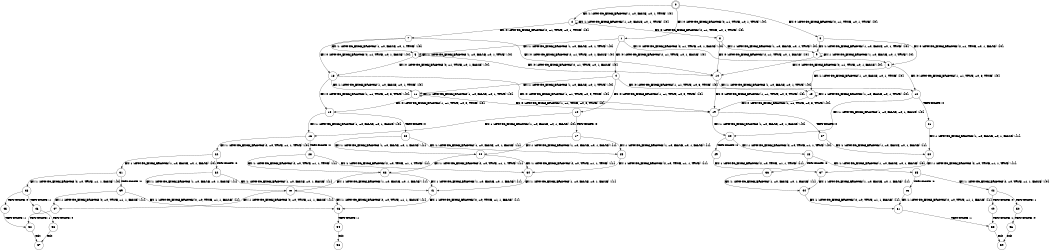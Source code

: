 digraph BCG {
size = "7, 10.5";
center = TRUE;
node [shape = circle];
0 [peripheries = 2];
0 -> 1 [label = "EX !0 !ATOMIC_EXCH_BRANCH (2, +1, TRUE, +0, 1, TRUE) !{0}"];
0 -> 2 [label = "EX !1 !ATOMIC_EXCH_BRANCH (1, +0, FALSE, +0, 1, TRUE) !{0}"];
0 -> 3 [label = "EX !0 !ATOMIC_EXCH_BRANCH (2, +1, TRUE, +0, 1, TRUE) !{0}"];
1 -> 4 [label = "EX !0 !ATOMIC_EXCH_BRANCH (2, +1, TRUE, +0, 1, FALSE) !{0}"];
1 -> 5 [label = "EX !1 !ATOMIC_EXCH_BRANCH (1, +0, FALSE, +0, 1, TRUE) !{0}"];
1 -> 6 [label = "EX !0 !ATOMIC_EXCH_BRANCH (2, +1, TRUE, +0, 1, FALSE) !{0}"];
2 -> 2 [label = "EX !1 !ATOMIC_EXCH_BRANCH (1, +0, FALSE, +0, 1, TRUE) !{0}"];
2 -> 7 [label = "EX !0 !ATOMIC_EXCH_BRANCH (2, +1, TRUE, +0, 1, TRUE) !{0}"];
2 -> 8 [label = "EX !0 !ATOMIC_EXCH_BRANCH (2, +1, TRUE, +0, 1, TRUE) !{0}"];
3 -> 9 [label = "EX !1 !ATOMIC_EXCH_BRANCH (1, +0, FALSE, +0, 1, TRUE) !{0}"];
3 -> 6 [label = "EX !0 !ATOMIC_EXCH_BRANCH (2, +1, TRUE, +0, 1, FALSE) !{0}"];
4 -> 10 [label = "EX !0 !ATOMIC_EXCH_BRANCH (1, +1, TRUE, +0, 3, TRUE) !{0}"];
4 -> 11 [label = "EX !1 !ATOMIC_EXCH_BRANCH (1, +0, FALSE, +0, 1, TRUE) !{0}"];
4 -> 12 [label = "EX !0 !ATOMIC_EXCH_BRANCH (1, +1, TRUE, +0, 3, TRUE) !{0}"];
5 -> 13 [label = "EX !0 !ATOMIC_EXCH_BRANCH (2, +1, TRUE, +0, 1, FALSE) !{0}"];
5 -> 5 [label = "EX !1 !ATOMIC_EXCH_BRANCH (1, +0, FALSE, +0, 1, TRUE) !{0}"];
5 -> 14 [label = "EX !0 !ATOMIC_EXCH_BRANCH (2, +1, TRUE, +0, 1, FALSE) !{0}"];
6 -> 15 [label = "EX !1 !ATOMIC_EXCH_BRANCH (1, +0, FALSE, +0, 1, TRUE) !{0}"];
6 -> 12 [label = "EX !0 !ATOMIC_EXCH_BRANCH (1, +1, TRUE, +0, 3, TRUE) !{0}"];
7 -> 13 [label = "EX !0 !ATOMIC_EXCH_BRANCH (2, +1, TRUE, +0, 1, FALSE) !{0}"];
7 -> 5 [label = "EX !1 !ATOMIC_EXCH_BRANCH (1, +0, FALSE, +0, 1, TRUE) !{0}"];
7 -> 14 [label = "EX !0 !ATOMIC_EXCH_BRANCH (2, +1, TRUE, +0, 1, FALSE) !{0}"];
8 -> 9 [label = "EX !1 !ATOMIC_EXCH_BRANCH (1, +0, FALSE, +0, 1, TRUE) !{0}"];
8 -> 14 [label = "EX !0 !ATOMIC_EXCH_BRANCH (2, +1, TRUE, +0, 1, FALSE) !{0}"];
9 -> 9 [label = "EX !1 !ATOMIC_EXCH_BRANCH (1, +0, FALSE, +0, 1, TRUE) !{0}"];
9 -> 14 [label = "EX !0 !ATOMIC_EXCH_BRANCH (2, +1, TRUE, +0, 1, FALSE) !{0}"];
10 -> 16 [label = "EX !1 !ATOMIC_EXCH_BRANCH (1, +0, FALSE, +0, 1, FALSE) !{0}"];
10 -> 17 [label = "TERMINATE !0"];
11 -> 18 [label = "EX !0 !ATOMIC_EXCH_BRANCH (1, +1, TRUE, +0, 3, TRUE) !{0}"];
11 -> 11 [label = "EX !1 !ATOMIC_EXCH_BRANCH (1, +0, FALSE, +0, 1, TRUE) !{0}"];
11 -> 19 [label = "EX !0 !ATOMIC_EXCH_BRANCH (1, +1, TRUE, +0, 3, TRUE) !{0}"];
12 -> 20 [label = "EX !1 !ATOMIC_EXCH_BRANCH (1, +0, FALSE, +0, 1, FALSE) !{0}"];
12 -> 21 [label = "TERMINATE !0"];
13 -> 18 [label = "EX !0 !ATOMIC_EXCH_BRANCH (1, +1, TRUE, +0, 3, TRUE) !{0}"];
13 -> 11 [label = "EX !1 !ATOMIC_EXCH_BRANCH (1, +0, FALSE, +0, 1, TRUE) !{0}"];
13 -> 19 [label = "EX !0 !ATOMIC_EXCH_BRANCH (1, +1, TRUE, +0, 3, TRUE) !{0}"];
14 -> 15 [label = "EX !1 !ATOMIC_EXCH_BRANCH (1, +0, FALSE, +0, 1, TRUE) !{0}"];
14 -> 19 [label = "EX !0 !ATOMIC_EXCH_BRANCH (1, +1, TRUE, +0, 3, TRUE) !{0}"];
15 -> 15 [label = "EX !1 !ATOMIC_EXCH_BRANCH (1, +0, FALSE, +0, 1, TRUE) !{0}"];
15 -> 19 [label = "EX !0 !ATOMIC_EXCH_BRANCH (1, +1, TRUE, +0, 3, TRUE) !{0}"];
16 -> 22 [label = "EX !1 !ATOMIC_EXCH_BRANCH (2, +0, TRUE, +1, 1, TRUE) !{0}"];
16 -> 23 [label = "TERMINATE !0"];
17 -> 24 [label = "EX !1 !ATOMIC_EXCH_BRANCH (1, +0, FALSE, +0, 1, FALSE) !{1}"];
17 -> 25 [label = "EX !1 !ATOMIC_EXCH_BRANCH (1, +0, FALSE, +0, 1, FALSE) !{1}"];
18 -> 16 [label = "EX !1 !ATOMIC_EXCH_BRANCH (1, +0, FALSE, +0, 1, FALSE) !{0}"];
18 -> 26 [label = "TERMINATE !0"];
19 -> 20 [label = "EX !1 !ATOMIC_EXCH_BRANCH (1, +0, FALSE, +0, 1, FALSE) !{0}"];
19 -> 27 [label = "TERMINATE !0"];
20 -> 28 [label = "EX !1 !ATOMIC_EXCH_BRANCH (2, +0, TRUE, +1, 1, TRUE) !{0}"];
20 -> 29 [label = "TERMINATE !0"];
21 -> 30 [label = "EX !1 !ATOMIC_EXCH_BRANCH (1, +0, FALSE, +0, 1, FALSE) !{1}"];
22 -> 31 [label = "EX !1 !ATOMIC_EXCH_BRANCH (1, +0, FALSE, +0, 1, FALSE) !{0}"];
22 -> 32 [label = "TERMINATE !0"];
23 -> 33 [label = "EX !1 !ATOMIC_EXCH_BRANCH (2, +0, TRUE, +1, 1, TRUE) !{1}"];
23 -> 34 [label = "EX !1 !ATOMIC_EXCH_BRANCH (2, +0, TRUE, +1, 1, TRUE) !{1}"];
24 -> 33 [label = "EX !1 !ATOMIC_EXCH_BRANCH (2, +0, TRUE, +1, 1, TRUE) !{1}"];
24 -> 34 [label = "EX !1 !ATOMIC_EXCH_BRANCH (2, +0, TRUE, +1, 1, TRUE) !{1}"];
25 -> 34 [label = "EX !1 !ATOMIC_EXCH_BRANCH (2, +0, TRUE, +1, 1, TRUE) !{1}"];
26 -> 24 [label = "EX !1 !ATOMIC_EXCH_BRANCH (1, +0, FALSE, +0, 1, FALSE) !{1}"];
26 -> 25 [label = "EX !1 !ATOMIC_EXCH_BRANCH (1, +0, FALSE, +0, 1, FALSE) !{1}"];
27 -> 30 [label = "EX !1 !ATOMIC_EXCH_BRANCH (1, +0, FALSE, +0, 1, FALSE) !{1}"];
28 -> 35 [label = "EX !1 !ATOMIC_EXCH_BRANCH (1, +0, FALSE, +0, 1, FALSE) !{0}"];
28 -> 36 [label = "TERMINATE !0"];
29 -> 37 [label = "EX !1 !ATOMIC_EXCH_BRANCH (2, +0, TRUE, +1, 1, TRUE) !{1}"];
30 -> 37 [label = "EX !1 !ATOMIC_EXCH_BRANCH (2, +0, TRUE, +1, 1, TRUE) !{1}"];
31 -> 38 [label = "EX !1 !ATOMIC_EXCH_BRANCH (2, +0, TRUE, +1, 1, FALSE) !{0}"];
31 -> 39 [label = "TERMINATE !0"];
32 -> 40 [label = "EX !1 !ATOMIC_EXCH_BRANCH (1, +0, FALSE, +0, 1, FALSE) !{1}"];
32 -> 41 [label = "EX !1 !ATOMIC_EXCH_BRANCH (1, +0, FALSE, +0, 1, FALSE) !{1}"];
33 -> 40 [label = "EX !1 !ATOMIC_EXCH_BRANCH (1, +0, FALSE, +0, 1, FALSE) !{1}"];
33 -> 41 [label = "EX !1 !ATOMIC_EXCH_BRANCH (1, +0, FALSE, +0, 1, FALSE) !{1}"];
34 -> 41 [label = "EX !1 !ATOMIC_EXCH_BRANCH (1, +0, FALSE, +0, 1, FALSE) !{1}"];
35 -> 42 [label = "EX !1 !ATOMIC_EXCH_BRANCH (2, +0, TRUE, +1, 1, FALSE) !{0}"];
35 -> 43 [label = "TERMINATE !0"];
36 -> 44 [label = "EX !1 !ATOMIC_EXCH_BRANCH (1, +0, FALSE, +0, 1, FALSE) !{1}"];
37 -> 44 [label = "EX !1 !ATOMIC_EXCH_BRANCH (1, +0, FALSE, +0, 1, FALSE) !{1}"];
38 -> 45 [label = "TERMINATE !0"];
38 -> 46 [label = "TERMINATE !1"];
39 -> 47 [label = "EX !1 !ATOMIC_EXCH_BRANCH (2, +0, TRUE, +1, 1, FALSE) !{1}"];
39 -> 48 [label = "EX !1 !ATOMIC_EXCH_BRANCH (2, +0, TRUE, +1, 1, FALSE) !{1}"];
40 -> 47 [label = "EX !1 !ATOMIC_EXCH_BRANCH (2, +0, TRUE, +1, 1, FALSE) !{1}"];
40 -> 48 [label = "EX !1 !ATOMIC_EXCH_BRANCH (2, +0, TRUE, +1, 1, FALSE) !{1}"];
41 -> 48 [label = "EX !1 !ATOMIC_EXCH_BRANCH (2, +0, TRUE, +1, 1, FALSE) !{1}"];
42 -> 49 [label = "TERMINATE !0"];
42 -> 50 [label = "TERMINATE !1"];
43 -> 51 [label = "EX !1 !ATOMIC_EXCH_BRANCH (2, +0, TRUE, +1, 1, FALSE) !{1}"];
44 -> 51 [label = "EX !1 !ATOMIC_EXCH_BRANCH (2, +0, TRUE, +1, 1, FALSE) !{1}"];
45 -> 52 [label = "TERMINATE !1"];
46 -> 53 [label = "TERMINATE !0"];
47 -> 52 [label = "TERMINATE !1"];
48 -> 54 [label = "TERMINATE !1"];
49 -> 55 [label = "TERMINATE !1"];
50 -> 56 [label = "TERMINATE !0"];
51 -> 55 [label = "TERMINATE !1"];
52 -> 57 [label = "exit"];
53 -> 57 [label = "exit"];
54 -> 58 [label = "exit"];
55 -> 59 [label = "exit"];
56 -> 59 [label = "exit"];
}
